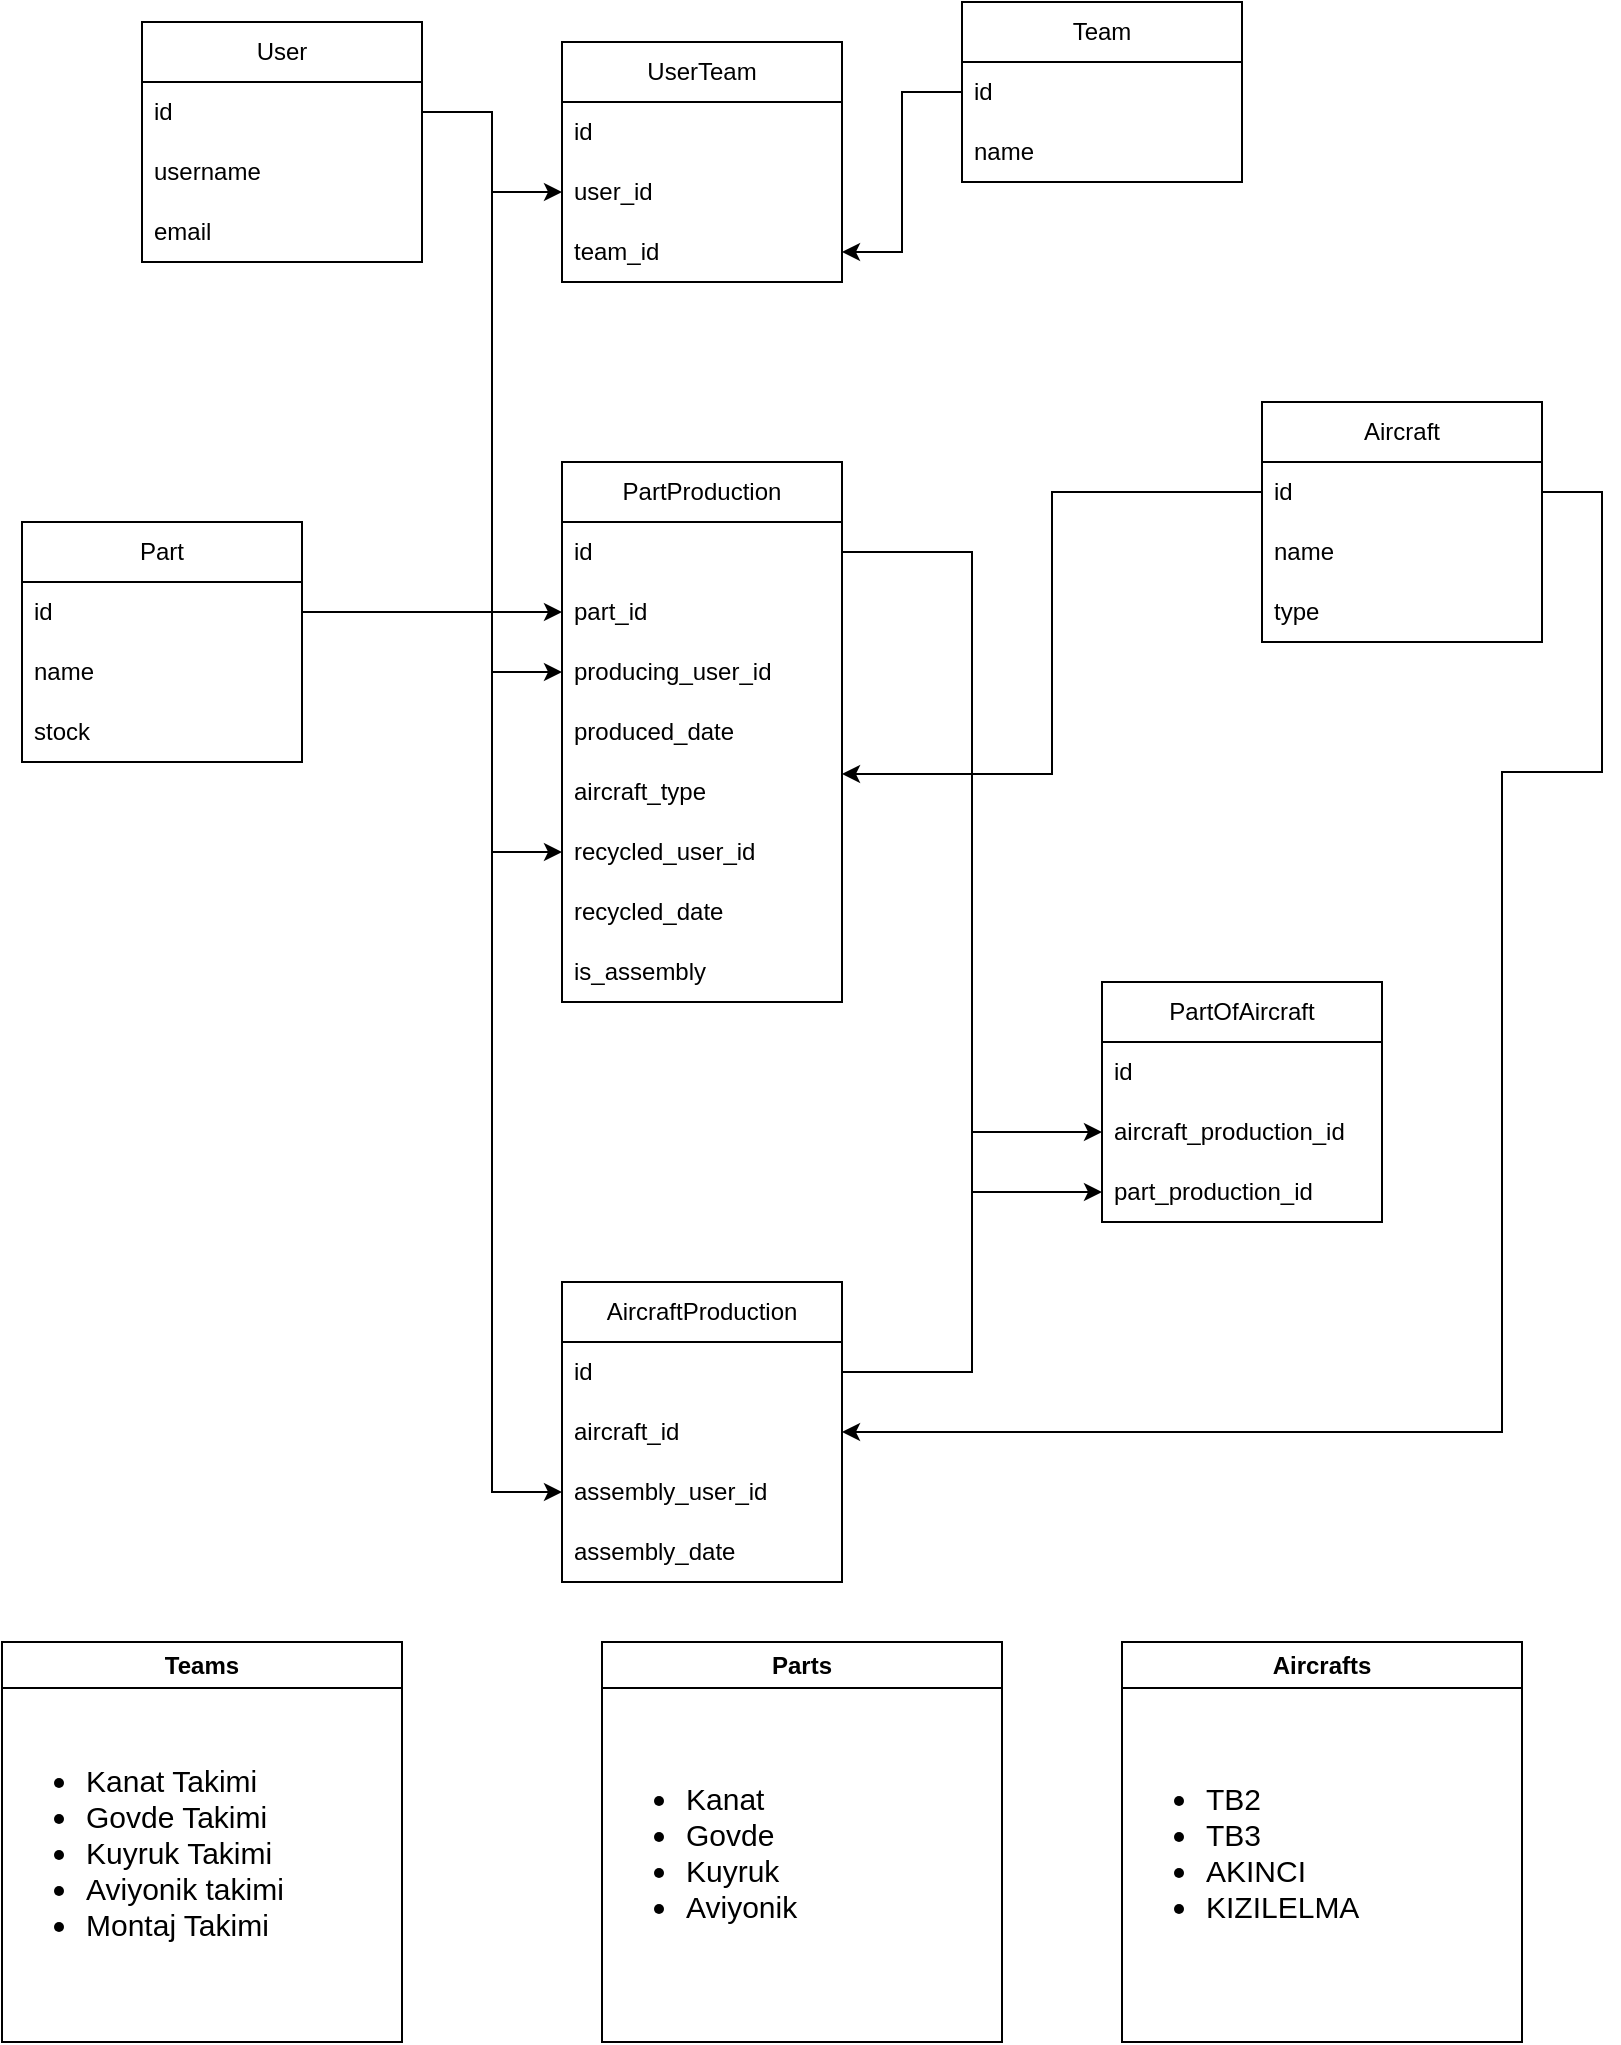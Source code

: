 <mxfile version="24.8.3">
  <diagram name="Page-1" id="nuq_fQhwBbGKbrYx_LSi">
    <mxGraphModel dx="2074" dy="1098" grid="1" gridSize="10" guides="1" tooltips="1" connect="1" arrows="1" fold="1" page="1" pageScale="1" pageWidth="850" pageHeight="1100" math="0" shadow="0">
      <root>
        <mxCell id="0" />
        <mxCell id="1" parent="0" />
        <mxCell id="Az2_Xh1GYsaFSy83hxPa-2" value="User" style="swimlane;fontStyle=0;childLayout=stackLayout;horizontal=1;startSize=30;horizontalStack=0;resizeParent=1;resizeParentMax=0;resizeLast=0;collapsible=1;marginBottom=0;whiteSpace=wrap;html=1;" vertex="1" parent="1">
          <mxGeometry x="110" y="60" width="140" height="120" as="geometry" />
        </mxCell>
        <mxCell id="Az2_Xh1GYsaFSy83hxPa-3" value="id" style="text;strokeColor=none;fillColor=none;align=left;verticalAlign=middle;spacingLeft=4;spacingRight=4;overflow=hidden;points=[[0,0.5],[1,0.5]];portConstraint=eastwest;rotatable=0;whiteSpace=wrap;html=1;" vertex="1" parent="Az2_Xh1GYsaFSy83hxPa-2">
          <mxGeometry y="30" width="140" height="30" as="geometry" />
        </mxCell>
        <mxCell id="Az2_Xh1GYsaFSy83hxPa-4" value="username" style="text;strokeColor=none;fillColor=none;align=left;verticalAlign=middle;spacingLeft=4;spacingRight=4;overflow=hidden;points=[[0,0.5],[1,0.5]];portConstraint=eastwest;rotatable=0;whiteSpace=wrap;html=1;" vertex="1" parent="Az2_Xh1GYsaFSy83hxPa-2">
          <mxGeometry y="60" width="140" height="30" as="geometry" />
        </mxCell>
        <mxCell id="Az2_Xh1GYsaFSy83hxPa-5" value="email" style="text;strokeColor=none;fillColor=none;align=left;verticalAlign=middle;spacingLeft=4;spacingRight=4;overflow=hidden;points=[[0,0.5],[1,0.5]];portConstraint=eastwest;rotatable=0;whiteSpace=wrap;html=1;" vertex="1" parent="Az2_Xh1GYsaFSy83hxPa-2">
          <mxGeometry y="90" width="140" height="30" as="geometry" />
        </mxCell>
        <mxCell id="Az2_Xh1GYsaFSy83hxPa-6" value="Team" style="swimlane;fontStyle=0;childLayout=stackLayout;horizontal=1;startSize=30;horizontalStack=0;resizeParent=1;resizeParentMax=0;resizeLast=0;collapsible=1;marginBottom=0;whiteSpace=wrap;html=1;" vertex="1" parent="1">
          <mxGeometry x="520" y="50" width="140" height="90" as="geometry" />
        </mxCell>
        <mxCell id="Az2_Xh1GYsaFSy83hxPa-7" value="id" style="text;strokeColor=none;fillColor=none;align=left;verticalAlign=middle;spacingLeft=4;spacingRight=4;overflow=hidden;points=[[0,0.5],[1,0.5]];portConstraint=eastwest;rotatable=0;whiteSpace=wrap;html=1;" vertex="1" parent="Az2_Xh1GYsaFSy83hxPa-6">
          <mxGeometry y="30" width="140" height="30" as="geometry" />
        </mxCell>
        <mxCell id="Az2_Xh1GYsaFSy83hxPa-8" value="name" style="text;strokeColor=none;fillColor=none;align=left;verticalAlign=middle;spacingLeft=4;spacingRight=4;overflow=hidden;points=[[0,0.5],[1,0.5]];portConstraint=eastwest;rotatable=0;whiteSpace=wrap;html=1;" vertex="1" parent="Az2_Xh1GYsaFSy83hxPa-6">
          <mxGeometry y="60" width="140" height="30" as="geometry" />
        </mxCell>
        <mxCell id="Az2_Xh1GYsaFSy83hxPa-10" value="UserTeam" style="swimlane;fontStyle=0;childLayout=stackLayout;horizontal=1;startSize=30;horizontalStack=0;resizeParent=1;resizeParentMax=0;resizeLast=0;collapsible=1;marginBottom=0;whiteSpace=wrap;html=1;" vertex="1" parent="1">
          <mxGeometry x="320" y="70" width="140" height="120" as="geometry" />
        </mxCell>
        <mxCell id="Az2_Xh1GYsaFSy83hxPa-11" value="id" style="text;strokeColor=none;fillColor=none;align=left;verticalAlign=middle;spacingLeft=4;spacingRight=4;overflow=hidden;points=[[0,0.5],[1,0.5]];portConstraint=eastwest;rotatable=0;whiteSpace=wrap;html=1;" vertex="1" parent="Az2_Xh1GYsaFSy83hxPa-10">
          <mxGeometry y="30" width="140" height="30" as="geometry" />
        </mxCell>
        <mxCell id="Az2_Xh1GYsaFSy83hxPa-12" value="user_id" style="text;strokeColor=none;fillColor=none;align=left;verticalAlign=middle;spacingLeft=4;spacingRight=4;overflow=hidden;points=[[0,0.5],[1,0.5]];portConstraint=eastwest;rotatable=0;whiteSpace=wrap;html=1;" vertex="1" parent="Az2_Xh1GYsaFSy83hxPa-10">
          <mxGeometry y="60" width="140" height="30" as="geometry" />
        </mxCell>
        <mxCell id="Az2_Xh1GYsaFSy83hxPa-13" value="team_id" style="text;strokeColor=none;fillColor=none;align=left;verticalAlign=middle;spacingLeft=4;spacingRight=4;overflow=hidden;points=[[0,0.5],[1,0.5]];portConstraint=eastwest;rotatable=0;whiteSpace=wrap;html=1;" vertex="1" parent="Az2_Xh1GYsaFSy83hxPa-10">
          <mxGeometry y="90" width="140" height="30" as="geometry" />
        </mxCell>
        <mxCell id="Az2_Xh1GYsaFSy83hxPa-14" style="edgeStyle=orthogonalEdgeStyle;rounded=0;orthogonalLoop=1;jettySize=auto;html=1;entryX=0;entryY=0.5;entryDx=0;entryDy=0;" edge="1" parent="1" source="Az2_Xh1GYsaFSy83hxPa-3" target="Az2_Xh1GYsaFSy83hxPa-12">
          <mxGeometry relative="1" as="geometry" />
        </mxCell>
        <mxCell id="Az2_Xh1GYsaFSy83hxPa-15" style="edgeStyle=orthogonalEdgeStyle;rounded=0;orthogonalLoop=1;jettySize=auto;html=1;entryX=1;entryY=0.5;entryDx=0;entryDy=0;" edge="1" parent="1" source="Az2_Xh1GYsaFSy83hxPa-7" target="Az2_Xh1GYsaFSy83hxPa-13">
          <mxGeometry relative="1" as="geometry" />
        </mxCell>
        <mxCell id="Az2_Xh1GYsaFSy83hxPa-16" value="Part" style="swimlane;fontStyle=0;childLayout=stackLayout;horizontal=1;startSize=30;horizontalStack=0;resizeParent=1;resizeParentMax=0;resizeLast=0;collapsible=1;marginBottom=0;whiteSpace=wrap;html=1;" vertex="1" parent="1">
          <mxGeometry x="50" y="310" width="140" height="120" as="geometry" />
        </mxCell>
        <mxCell id="Az2_Xh1GYsaFSy83hxPa-17" value="id" style="text;strokeColor=none;fillColor=none;align=left;verticalAlign=middle;spacingLeft=4;spacingRight=4;overflow=hidden;points=[[0,0.5],[1,0.5]];portConstraint=eastwest;rotatable=0;whiteSpace=wrap;html=1;" vertex="1" parent="Az2_Xh1GYsaFSy83hxPa-16">
          <mxGeometry y="30" width="140" height="30" as="geometry" />
        </mxCell>
        <mxCell id="Az2_Xh1GYsaFSy83hxPa-18" value="name" style="text;strokeColor=none;fillColor=none;align=left;verticalAlign=middle;spacingLeft=4;spacingRight=4;overflow=hidden;points=[[0,0.5],[1,0.5]];portConstraint=eastwest;rotatable=0;whiteSpace=wrap;html=1;" vertex="1" parent="Az2_Xh1GYsaFSy83hxPa-16">
          <mxGeometry y="60" width="140" height="30" as="geometry" />
        </mxCell>
        <mxCell id="Az2_Xh1GYsaFSy83hxPa-19" value="stock" style="text;strokeColor=none;fillColor=none;align=left;verticalAlign=middle;spacingLeft=4;spacingRight=4;overflow=hidden;points=[[0,0.5],[1,0.5]];portConstraint=eastwest;rotatable=0;whiteSpace=wrap;html=1;" vertex="1" parent="Az2_Xh1GYsaFSy83hxPa-16">
          <mxGeometry y="90" width="140" height="30" as="geometry" />
        </mxCell>
        <mxCell id="Az2_Xh1GYsaFSy83hxPa-20" value="Aircraft" style="swimlane;fontStyle=0;childLayout=stackLayout;horizontal=1;startSize=30;horizontalStack=0;resizeParent=1;resizeParentMax=0;resizeLast=0;collapsible=1;marginBottom=0;whiteSpace=wrap;html=1;" vertex="1" parent="1">
          <mxGeometry x="670" y="250" width="140" height="120" as="geometry" />
        </mxCell>
        <mxCell id="Az2_Xh1GYsaFSy83hxPa-21" value="id" style="text;strokeColor=none;fillColor=none;align=left;verticalAlign=middle;spacingLeft=4;spacingRight=4;overflow=hidden;points=[[0,0.5],[1,0.5]];portConstraint=eastwest;rotatable=0;whiteSpace=wrap;html=1;" vertex="1" parent="Az2_Xh1GYsaFSy83hxPa-20">
          <mxGeometry y="30" width="140" height="30" as="geometry" />
        </mxCell>
        <mxCell id="Az2_Xh1GYsaFSy83hxPa-22" value="name" style="text;strokeColor=none;fillColor=none;align=left;verticalAlign=middle;spacingLeft=4;spacingRight=4;overflow=hidden;points=[[0,0.5],[1,0.5]];portConstraint=eastwest;rotatable=0;whiteSpace=wrap;html=1;" vertex="1" parent="Az2_Xh1GYsaFSy83hxPa-20">
          <mxGeometry y="60" width="140" height="30" as="geometry" />
        </mxCell>
        <mxCell id="Az2_Xh1GYsaFSy83hxPa-23" value="type" style="text;strokeColor=none;fillColor=none;align=left;verticalAlign=middle;spacingLeft=4;spacingRight=4;overflow=hidden;points=[[0,0.5],[1,0.5]];portConstraint=eastwest;rotatable=0;whiteSpace=wrap;html=1;" vertex="1" parent="Az2_Xh1GYsaFSy83hxPa-20">
          <mxGeometry y="90" width="140" height="30" as="geometry" />
        </mxCell>
        <mxCell id="Az2_Xh1GYsaFSy83hxPa-24" value="PartProduction" style="swimlane;fontStyle=0;childLayout=stackLayout;horizontal=1;startSize=30;horizontalStack=0;resizeParent=1;resizeParentMax=0;resizeLast=0;collapsible=1;marginBottom=0;whiteSpace=wrap;html=1;" vertex="1" parent="1">
          <mxGeometry x="320" y="280" width="140" height="270" as="geometry" />
        </mxCell>
        <mxCell id="Az2_Xh1GYsaFSy83hxPa-25" value="id" style="text;strokeColor=none;fillColor=none;align=left;verticalAlign=middle;spacingLeft=4;spacingRight=4;overflow=hidden;points=[[0,0.5],[1,0.5]];portConstraint=eastwest;rotatable=0;whiteSpace=wrap;html=1;" vertex="1" parent="Az2_Xh1GYsaFSy83hxPa-24">
          <mxGeometry y="30" width="140" height="30" as="geometry" />
        </mxCell>
        <mxCell id="Az2_Xh1GYsaFSy83hxPa-26" value="part_id" style="text;strokeColor=none;fillColor=none;align=left;verticalAlign=middle;spacingLeft=4;spacingRight=4;overflow=hidden;points=[[0,0.5],[1,0.5]];portConstraint=eastwest;rotatable=0;whiteSpace=wrap;html=1;" vertex="1" parent="Az2_Xh1GYsaFSy83hxPa-24">
          <mxGeometry y="60" width="140" height="30" as="geometry" />
        </mxCell>
        <mxCell id="Az2_Xh1GYsaFSy83hxPa-27" value="producing_user_id" style="text;strokeColor=none;fillColor=none;align=left;verticalAlign=middle;spacingLeft=4;spacingRight=4;overflow=hidden;points=[[0,0.5],[1,0.5]];portConstraint=eastwest;rotatable=0;whiteSpace=wrap;html=1;" vertex="1" parent="Az2_Xh1GYsaFSy83hxPa-24">
          <mxGeometry y="90" width="140" height="30" as="geometry" />
        </mxCell>
        <mxCell id="Az2_Xh1GYsaFSy83hxPa-36" value="produced_date" style="text;strokeColor=none;fillColor=none;align=left;verticalAlign=middle;spacingLeft=4;spacingRight=4;overflow=hidden;points=[[0,0.5],[1,0.5]];portConstraint=eastwest;rotatable=0;whiteSpace=wrap;html=1;" vertex="1" parent="Az2_Xh1GYsaFSy83hxPa-24">
          <mxGeometry y="120" width="140" height="30" as="geometry" />
        </mxCell>
        <mxCell id="Az2_Xh1GYsaFSy83hxPa-37" value="aircraft_type" style="text;strokeColor=none;fillColor=none;align=left;verticalAlign=middle;spacingLeft=4;spacingRight=4;overflow=hidden;points=[[0,0.5],[1,0.5]];portConstraint=eastwest;rotatable=0;whiteSpace=wrap;html=1;" vertex="1" parent="Az2_Xh1GYsaFSy83hxPa-24">
          <mxGeometry y="150" width="140" height="30" as="geometry" />
        </mxCell>
        <mxCell id="Az2_Xh1GYsaFSy83hxPa-38" value="recycled_user_id" style="text;strokeColor=none;fillColor=none;align=left;verticalAlign=middle;spacingLeft=4;spacingRight=4;overflow=hidden;points=[[0,0.5],[1,0.5]];portConstraint=eastwest;rotatable=0;whiteSpace=wrap;html=1;" vertex="1" parent="Az2_Xh1GYsaFSy83hxPa-24">
          <mxGeometry y="180" width="140" height="30" as="geometry" />
        </mxCell>
        <mxCell id="Az2_Xh1GYsaFSy83hxPa-39" value="recycled_date" style="text;strokeColor=none;fillColor=none;align=left;verticalAlign=middle;spacingLeft=4;spacingRight=4;overflow=hidden;points=[[0,0.5],[1,0.5]];portConstraint=eastwest;rotatable=0;whiteSpace=wrap;html=1;" vertex="1" parent="Az2_Xh1GYsaFSy83hxPa-24">
          <mxGeometry y="210" width="140" height="30" as="geometry" />
        </mxCell>
        <mxCell id="Az2_Xh1GYsaFSy83hxPa-40" value="is_assembly" style="text;strokeColor=none;fillColor=none;align=left;verticalAlign=middle;spacingLeft=4;spacingRight=4;overflow=hidden;points=[[0,0.5],[1,0.5]];portConstraint=eastwest;rotatable=0;whiteSpace=wrap;html=1;" vertex="1" parent="Az2_Xh1GYsaFSy83hxPa-24">
          <mxGeometry y="240" width="140" height="30" as="geometry" />
        </mxCell>
        <mxCell id="Az2_Xh1GYsaFSy83hxPa-30" style="edgeStyle=orthogonalEdgeStyle;rounded=0;orthogonalLoop=1;jettySize=auto;html=1;entryX=0;entryY=0.5;entryDx=0;entryDy=0;" edge="1" parent="1" source="Az2_Xh1GYsaFSy83hxPa-3" target="Az2_Xh1GYsaFSy83hxPa-27">
          <mxGeometry relative="1" as="geometry" />
        </mxCell>
        <mxCell id="Az2_Xh1GYsaFSy83hxPa-33" style="edgeStyle=orthogonalEdgeStyle;rounded=0;orthogonalLoop=1;jettySize=auto;html=1;" edge="1" parent="1" source="Az2_Xh1GYsaFSy83hxPa-17" target="Az2_Xh1GYsaFSy83hxPa-26">
          <mxGeometry relative="1" as="geometry" />
        </mxCell>
        <mxCell id="Az2_Xh1GYsaFSy83hxPa-41" value="AircraftProduction" style="swimlane;fontStyle=0;childLayout=stackLayout;horizontal=1;startSize=30;horizontalStack=0;resizeParent=1;resizeParentMax=0;resizeLast=0;collapsible=1;marginBottom=0;whiteSpace=wrap;html=1;" vertex="1" parent="1">
          <mxGeometry x="320" y="690" width="140" height="150" as="geometry" />
        </mxCell>
        <mxCell id="Az2_Xh1GYsaFSy83hxPa-42" value="id" style="text;strokeColor=none;fillColor=none;align=left;verticalAlign=middle;spacingLeft=4;spacingRight=4;overflow=hidden;points=[[0,0.5],[1,0.5]];portConstraint=eastwest;rotatable=0;whiteSpace=wrap;html=1;" vertex="1" parent="Az2_Xh1GYsaFSy83hxPa-41">
          <mxGeometry y="30" width="140" height="30" as="geometry" />
        </mxCell>
        <mxCell id="Az2_Xh1GYsaFSy83hxPa-43" value="aircraft_id" style="text;strokeColor=none;fillColor=none;align=left;verticalAlign=middle;spacingLeft=4;spacingRight=4;overflow=hidden;points=[[0,0.5],[1,0.5]];portConstraint=eastwest;rotatable=0;whiteSpace=wrap;html=1;" vertex="1" parent="Az2_Xh1GYsaFSy83hxPa-41">
          <mxGeometry y="60" width="140" height="30" as="geometry" />
        </mxCell>
        <mxCell id="Az2_Xh1GYsaFSy83hxPa-44" value="assembly_user_id" style="text;strokeColor=none;fillColor=none;align=left;verticalAlign=middle;spacingLeft=4;spacingRight=4;overflow=hidden;points=[[0,0.5],[1,0.5]];portConstraint=eastwest;rotatable=0;whiteSpace=wrap;html=1;" vertex="1" parent="Az2_Xh1GYsaFSy83hxPa-41">
          <mxGeometry y="90" width="140" height="30" as="geometry" />
        </mxCell>
        <mxCell id="Az2_Xh1GYsaFSy83hxPa-51" value="assembly_date" style="text;strokeColor=none;fillColor=none;align=left;verticalAlign=middle;spacingLeft=4;spacingRight=4;overflow=hidden;points=[[0,0.5],[1,0.5]];portConstraint=eastwest;rotatable=0;whiteSpace=wrap;html=1;" vertex="1" parent="Az2_Xh1GYsaFSy83hxPa-41">
          <mxGeometry y="120" width="140" height="30" as="geometry" />
        </mxCell>
        <mxCell id="Az2_Xh1GYsaFSy83hxPa-46" style="edgeStyle=orthogonalEdgeStyle;rounded=0;orthogonalLoop=1;jettySize=auto;html=1;entryX=0;entryY=0.5;entryDx=0;entryDy=0;" edge="1" parent="1" source="Az2_Xh1GYsaFSy83hxPa-3" target="Az2_Xh1GYsaFSy83hxPa-38">
          <mxGeometry relative="1" as="geometry" />
        </mxCell>
        <mxCell id="Az2_Xh1GYsaFSy83hxPa-47" style="edgeStyle=orthogonalEdgeStyle;rounded=0;orthogonalLoop=1;jettySize=auto;html=1;" edge="1" parent="1" source="Az2_Xh1GYsaFSy83hxPa-21" target="Az2_Xh1GYsaFSy83hxPa-43">
          <mxGeometry relative="1" as="geometry">
            <Array as="points">
              <mxPoint x="840" y="295" />
              <mxPoint x="840" y="435" />
              <mxPoint x="790" y="435" />
              <mxPoint x="790" y="765" />
            </Array>
          </mxGeometry>
        </mxCell>
        <mxCell id="Az2_Xh1GYsaFSy83hxPa-49" style="edgeStyle=orthogonalEdgeStyle;rounded=0;orthogonalLoop=1;jettySize=auto;html=1;entryX=1;entryY=0.2;entryDx=0;entryDy=0;entryPerimeter=0;" edge="1" parent="1" source="Az2_Xh1GYsaFSy83hxPa-21" target="Az2_Xh1GYsaFSy83hxPa-37">
          <mxGeometry relative="1" as="geometry" />
        </mxCell>
        <mxCell id="Az2_Xh1GYsaFSy83hxPa-52" style="edgeStyle=orthogonalEdgeStyle;rounded=0;orthogonalLoop=1;jettySize=auto;html=1;" edge="1" parent="1" source="Az2_Xh1GYsaFSy83hxPa-3" target="Az2_Xh1GYsaFSy83hxPa-44">
          <mxGeometry relative="1" as="geometry" />
        </mxCell>
        <mxCell id="Az2_Xh1GYsaFSy83hxPa-53" value="PartOfAircraft" style="swimlane;fontStyle=0;childLayout=stackLayout;horizontal=1;startSize=30;horizontalStack=0;resizeParent=1;resizeParentMax=0;resizeLast=0;collapsible=1;marginBottom=0;whiteSpace=wrap;html=1;" vertex="1" parent="1">
          <mxGeometry x="590" y="540" width="140" height="120" as="geometry" />
        </mxCell>
        <mxCell id="Az2_Xh1GYsaFSy83hxPa-54" value="id" style="text;strokeColor=none;fillColor=none;align=left;verticalAlign=middle;spacingLeft=4;spacingRight=4;overflow=hidden;points=[[0,0.5],[1,0.5]];portConstraint=eastwest;rotatable=0;whiteSpace=wrap;html=1;" vertex="1" parent="Az2_Xh1GYsaFSy83hxPa-53">
          <mxGeometry y="30" width="140" height="30" as="geometry" />
        </mxCell>
        <mxCell id="Az2_Xh1GYsaFSy83hxPa-55" value="aircraft_production_id" style="text;strokeColor=none;fillColor=none;align=left;verticalAlign=middle;spacingLeft=4;spacingRight=4;overflow=hidden;points=[[0,0.5],[1,0.5]];portConstraint=eastwest;rotatable=0;whiteSpace=wrap;html=1;" vertex="1" parent="Az2_Xh1GYsaFSy83hxPa-53">
          <mxGeometry y="60" width="140" height="30" as="geometry" />
        </mxCell>
        <mxCell id="Az2_Xh1GYsaFSy83hxPa-56" value="part_production_id" style="text;strokeColor=none;fillColor=none;align=left;verticalAlign=middle;spacingLeft=4;spacingRight=4;overflow=hidden;points=[[0,0.5],[1,0.5]];portConstraint=eastwest;rotatable=0;whiteSpace=wrap;html=1;" vertex="1" parent="Az2_Xh1GYsaFSy83hxPa-53">
          <mxGeometry y="90" width="140" height="30" as="geometry" />
        </mxCell>
        <mxCell id="Az2_Xh1GYsaFSy83hxPa-58" style="edgeStyle=orthogonalEdgeStyle;rounded=0;orthogonalLoop=1;jettySize=auto;html=1;" edge="1" parent="1" source="Az2_Xh1GYsaFSy83hxPa-25" target="Az2_Xh1GYsaFSy83hxPa-56">
          <mxGeometry relative="1" as="geometry">
            <Array as="points">
              <mxPoint x="525" y="325" />
              <mxPoint x="525" y="645" />
            </Array>
          </mxGeometry>
        </mxCell>
        <mxCell id="Az2_Xh1GYsaFSy83hxPa-60" value="Teams" style="swimlane;whiteSpace=wrap;html=1;" vertex="1" parent="1">
          <mxGeometry x="40" y="870" width="200" height="200" as="geometry" />
        </mxCell>
        <mxCell id="Az2_Xh1GYsaFSy83hxPa-61" value="&lt;ul style=&quot;font-size: 15px;&quot;&gt;&lt;li&gt;Kanat Takimi&lt;/li&gt;&lt;li&gt;Govde Takimi&lt;/li&gt;&lt;li&gt;Kuyruk Takimi&lt;/li&gt;&lt;li&gt;Aviyonik takimi&lt;/li&gt;&lt;li&gt;Montaj Takimi&lt;/li&gt;&lt;/ul&gt;" style="text;html=1;align=left;verticalAlign=middle;resizable=0;points=[];autosize=1;strokeColor=none;fillColor=none;" vertex="1" parent="Az2_Xh1GYsaFSy83hxPa-60">
          <mxGeometry y="40" width="160" height="130" as="geometry" />
        </mxCell>
        <mxCell id="Az2_Xh1GYsaFSy83hxPa-62" value="Parts" style="swimlane;whiteSpace=wrap;html=1;" vertex="1" parent="1">
          <mxGeometry x="340" y="870" width="200" height="200" as="geometry" />
        </mxCell>
        <mxCell id="Az2_Xh1GYsaFSy83hxPa-63" value="&lt;ul style=&quot;font-size: 15px;&quot;&gt;&lt;li&gt;Kanat&lt;/li&gt;&lt;li&gt;Govde&lt;/li&gt;&lt;li&gt;Kuyruk&lt;/li&gt;&lt;li&gt;Aviyonik&lt;/li&gt;&lt;/ul&gt;" style="text;html=1;align=left;verticalAlign=middle;resizable=0;points=[];autosize=1;strokeColor=none;fillColor=none;" vertex="1" parent="Az2_Xh1GYsaFSy83hxPa-62">
          <mxGeometry y="45" width="120" height="120" as="geometry" />
        </mxCell>
        <mxCell id="Az2_Xh1GYsaFSy83hxPa-64" value="Aircrafts" style="swimlane;whiteSpace=wrap;html=1;startSize=23;" vertex="1" parent="1">
          <mxGeometry x="600" y="870" width="200" height="200" as="geometry" />
        </mxCell>
        <mxCell id="Az2_Xh1GYsaFSy83hxPa-65" value="&lt;ul style=&quot;font-size: 15px;&quot;&gt;&lt;li&gt;TB2&lt;/li&gt;&lt;li&gt;TB3&lt;/li&gt;&lt;li&gt;AKINCI&lt;/li&gt;&lt;li&gt;KIZILELMA&lt;/li&gt;&lt;/ul&gt;" style="text;html=1;align=left;verticalAlign=middle;resizable=0;points=[];autosize=1;strokeColor=none;fillColor=none;" vertex="1" parent="Az2_Xh1GYsaFSy83hxPa-64">
          <mxGeometry y="45" width="140" height="120" as="geometry" />
        </mxCell>
        <mxCell id="Az2_Xh1GYsaFSy83hxPa-66" style="edgeStyle=orthogonalEdgeStyle;rounded=0;orthogonalLoop=1;jettySize=auto;html=1;" edge="1" parent="1" source="Az2_Xh1GYsaFSy83hxPa-42" target="Az2_Xh1GYsaFSy83hxPa-55">
          <mxGeometry relative="1" as="geometry" />
        </mxCell>
      </root>
    </mxGraphModel>
  </diagram>
</mxfile>
